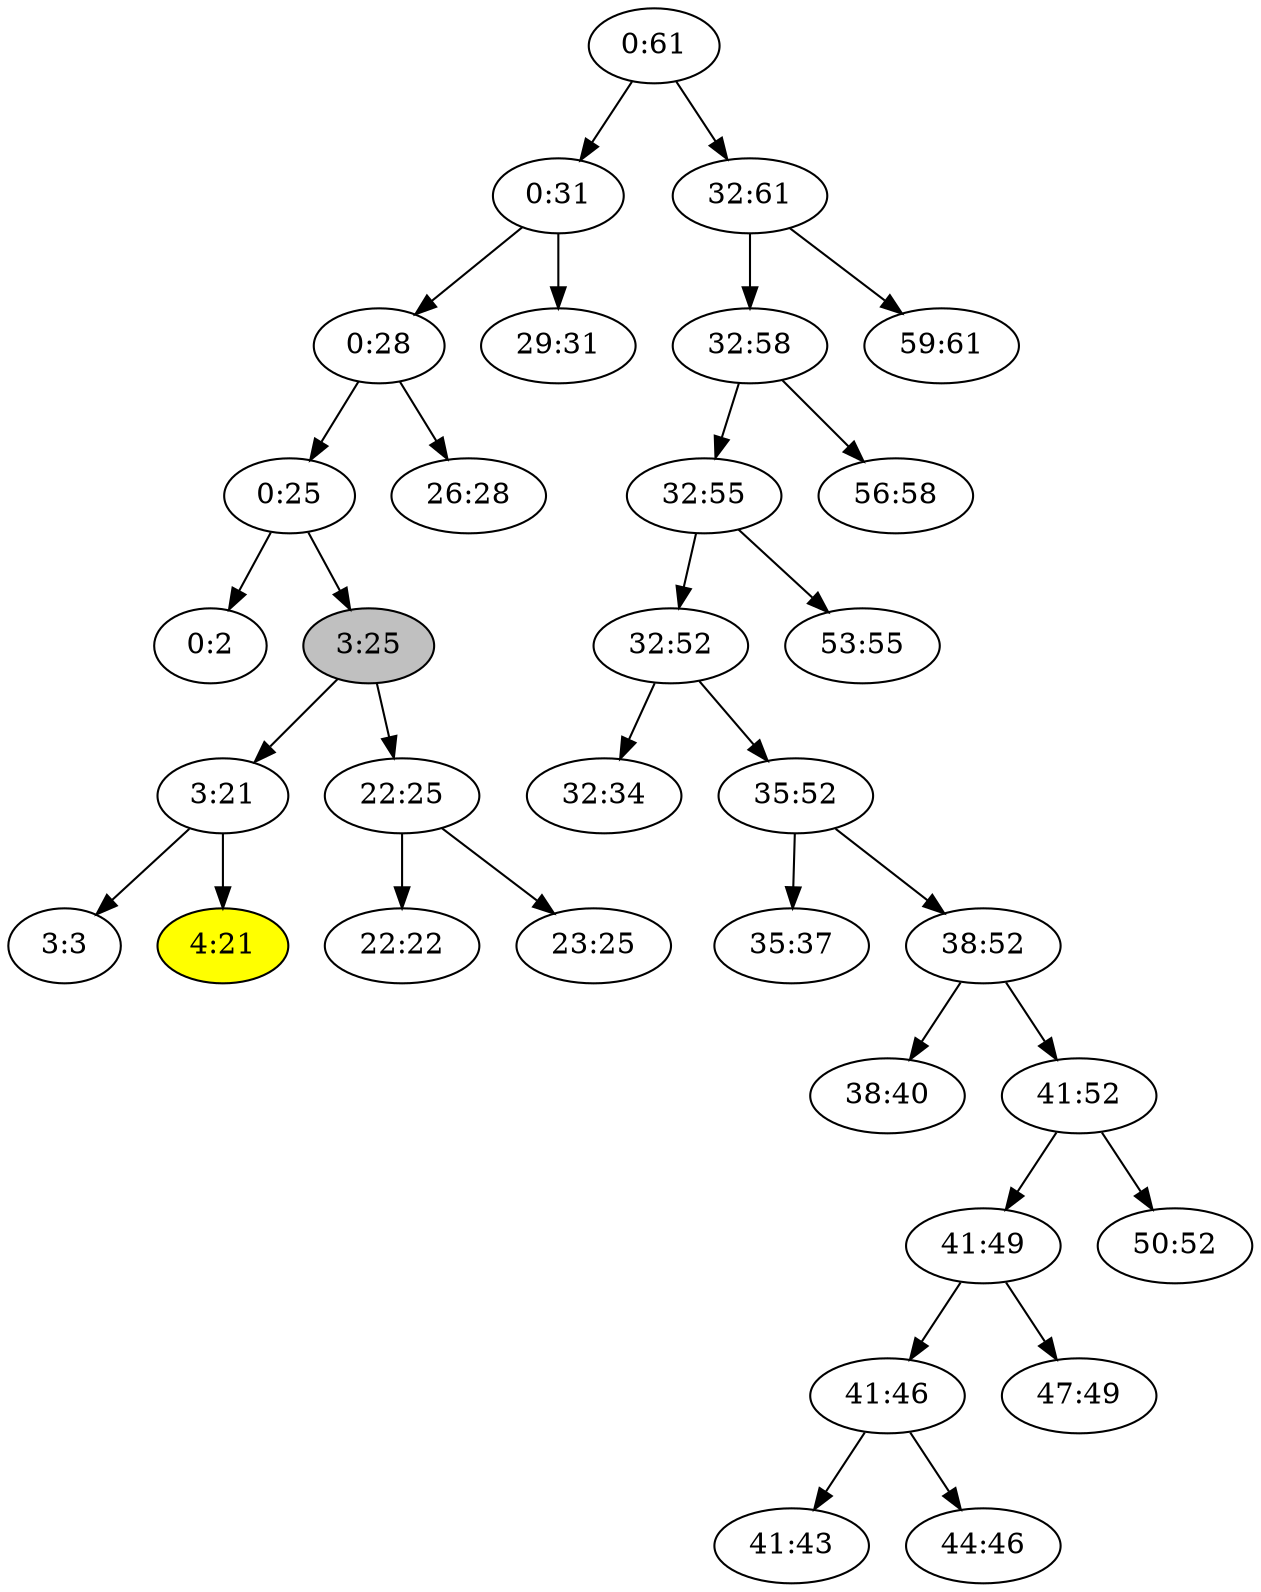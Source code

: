 digraph "big-i4:21" {

/* Nodes */

N_0_61[label="0:61"];
N_0_31[label="0:31"];
N_0_28[label="0:28"];
N_0_25[label="0:25"];
N_0_2[label="0:2"];
N_3_25[label="3:25"][style="filled"][fillcolor="grey"];
N_3_21[label="3:21"];
N_3_3[label="3:3"];
N_4_21[label="4:21"][style="filled"][fillcolor="yellow"];
N_22_25[label="22:25"];
N_22_22[label="22:22"];
N_23_25[label="23:25"];
N_26_28[label="26:28"];
N_29_31[label="29:31"];
N_32_61[label="32:61"];
N_32_58[label="32:58"];
N_32_55[label="32:55"];
N_32_52[label="32:52"];
N_32_34[label="32:34"];
N_35_52[label="35:52"];
N_35_37[label="35:37"];
N_38_52[label="38:52"];
N_38_40[label="38:40"];
N_41_52[label="41:52"];
N_41_49[label="41:49"];
N_41_46[label="41:46"];
N_41_43[label="41:43"];
N_44_46[label="44:46"];
N_47_49[label="47:49"];
N_50_52[label="50:52"];
N_53_55[label="53:55"];
N_56_58[label="56:58"];
N_59_61[label="59:61"];

/* Edges */

N_0_25 -> N_0_2;
N_3_21 -> N_3_3;
N_3_21 -> N_4_21;
N_3_25 -> N_3_21;
N_22_25 -> N_22_22;
N_22_25 -> N_23_25;
N_3_25 -> N_22_25;
N_0_25 -> N_3_25;
N_0_28 -> N_0_25;
N_0_28 -> N_26_28;
N_0_31 -> N_0_28;
N_0_31 -> N_29_31;
N_0_61 -> N_0_31;
N_32_52 -> N_32_34;
N_35_52 -> N_35_37;
N_38_52 -> N_38_40;
N_41_46 -> N_41_43;
N_41_46 -> N_44_46;
N_41_49 -> N_41_46;
N_41_49 -> N_47_49;
N_41_52 -> N_41_49;
N_41_52 -> N_50_52;
N_38_52 -> N_41_52;
N_35_52 -> N_38_52;
N_32_52 -> N_35_52;
N_32_55 -> N_32_52;
N_32_55 -> N_53_55;
N_32_58 -> N_32_55;
N_32_58 -> N_56_58;
N_32_61 -> N_32_58;
N_32_61 -> N_59_61;
N_0_61 -> N_32_61;
}
